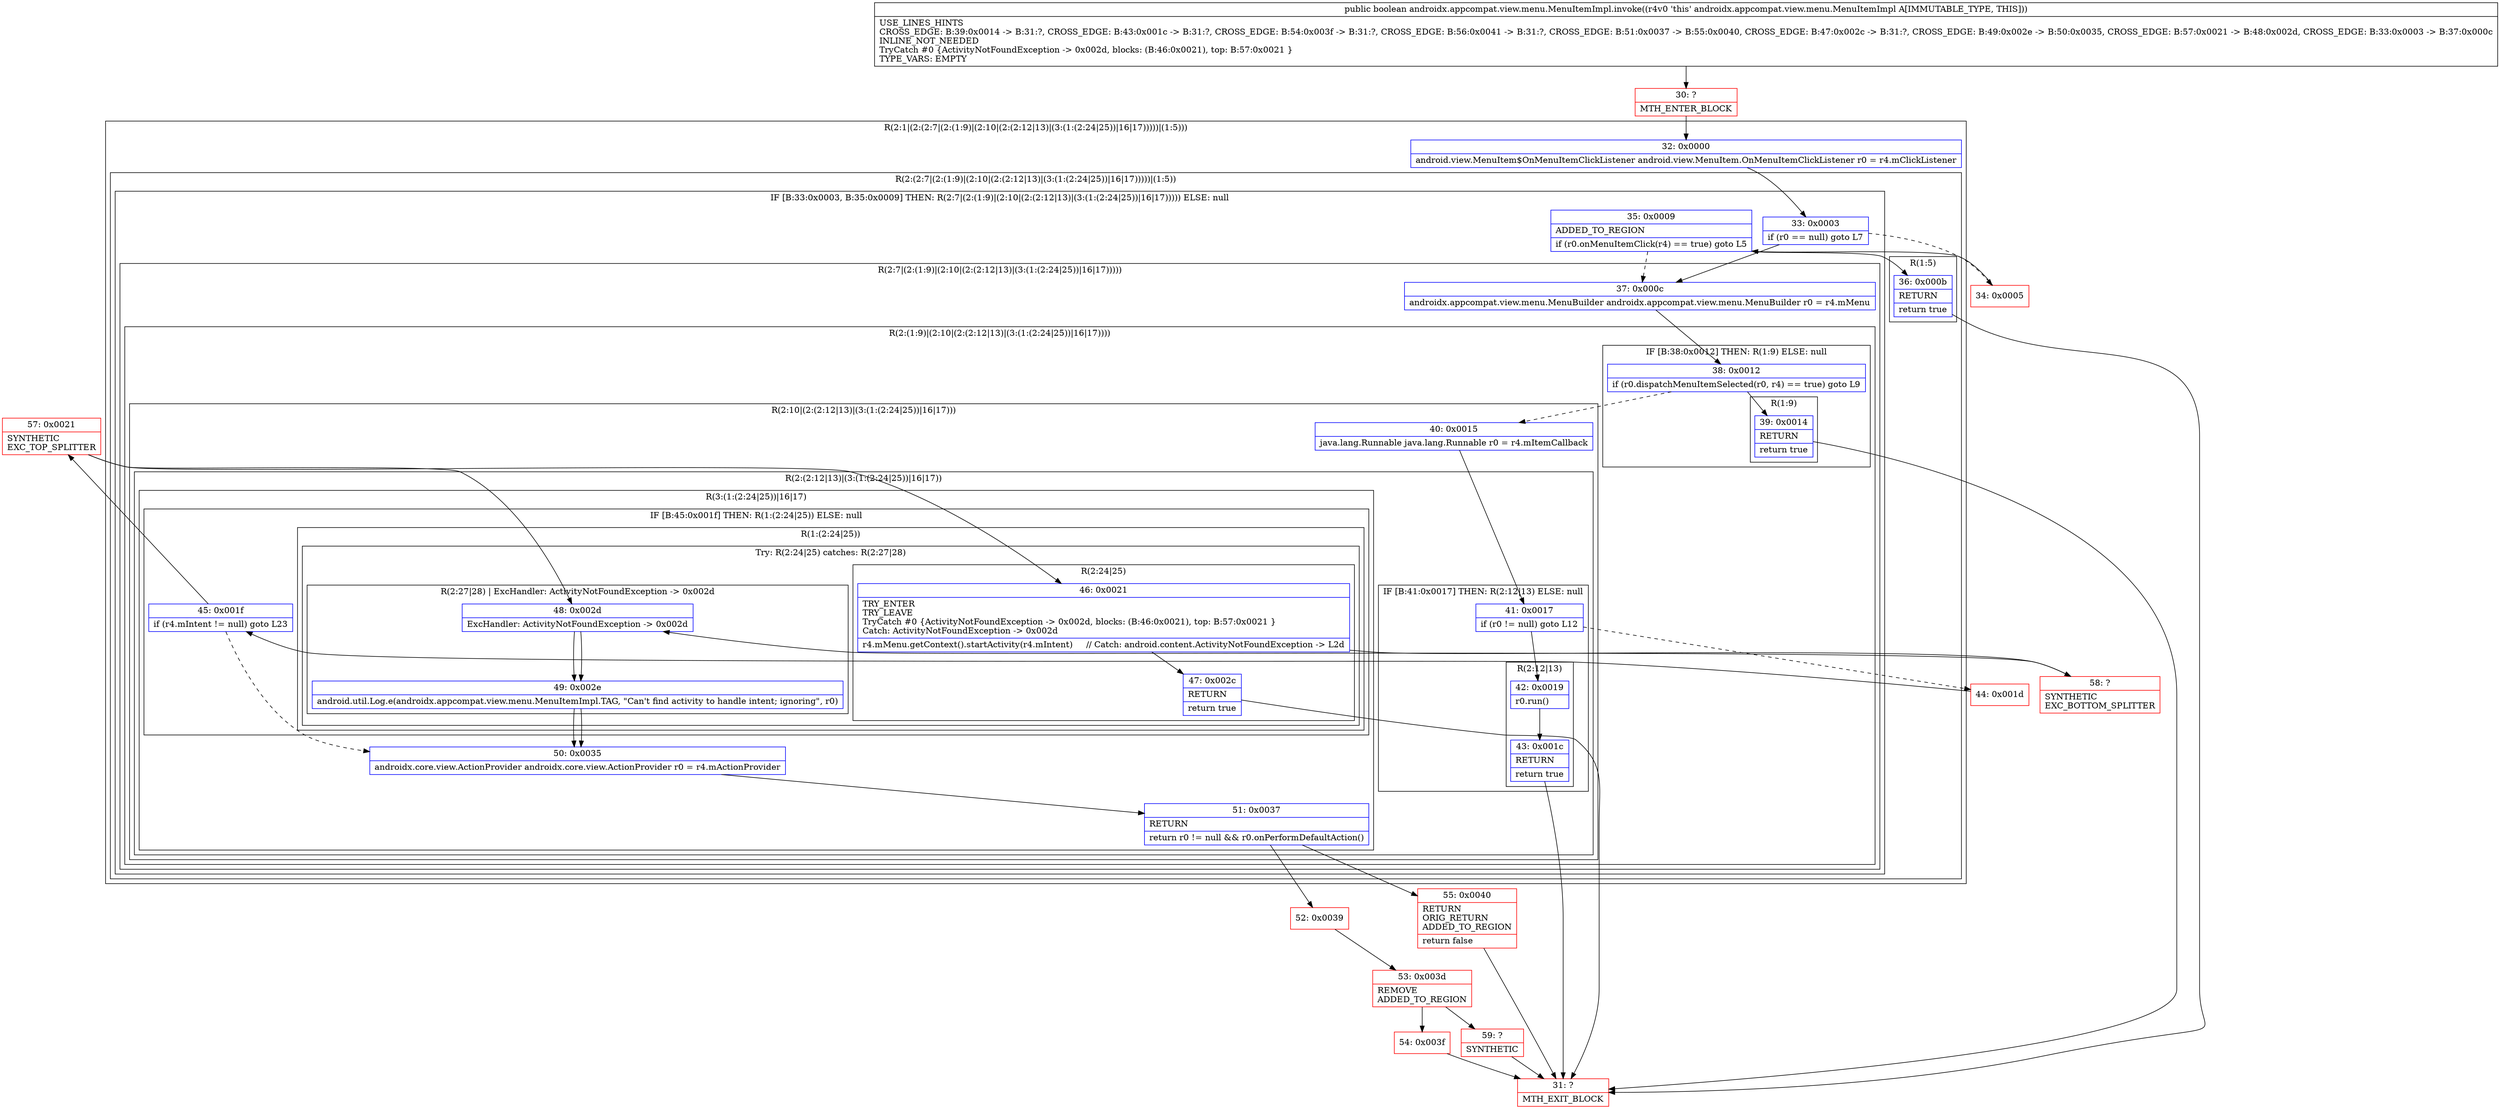 digraph "CFG forandroidx.appcompat.view.menu.MenuItemImpl.invoke()Z" {
subgraph cluster_Region_1321923866 {
label = "R(2:1|(2:(2:7|(2:(1:9)|(2:10|(2:(2:12|13)|(3:(1:(2:24|25))|16|17)))))|(1:5)))";
node [shape=record,color=blue];
Node_32 [shape=record,label="{32\:\ 0x0000|android.view.MenuItem$OnMenuItemClickListener android.view.MenuItem.OnMenuItemClickListener r0 = r4.mClickListener\l}"];
subgraph cluster_Region_288185467 {
label = "R(2:(2:7|(2:(1:9)|(2:10|(2:(2:12|13)|(3:(1:(2:24|25))|16|17)))))|(1:5))";
node [shape=record,color=blue];
subgraph cluster_IfRegion_1828060776 {
label = "IF [B:33:0x0003, B:35:0x0009] THEN: R(2:7|(2:(1:9)|(2:10|(2:(2:12|13)|(3:(1:(2:24|25))|16|17))))) ELSE: null";
node [shape=record,color=blue];
Node_33 [shape=record,label="{33\:\ 0x0003|if (r0 == null) goto L7\l}"];
Node_35 [shape=record,label="{35\:\ 0x0009|ADDED_TO_REGION\l|if (r0.onMenuItemClick(r4) == true) goto L5\l}"];
subgraph cluster_Region_245557169 {
label = "R(2:7|(2:(1:9)|(2:10|(2:(2:12|13)|(3:(1:(2:24|25))|16|17)))))";
node [shape=record,color=blue];
Node_37 [shape=record,label="{37\:\ 0x000c|androidx.appcompat.view.menu.MenuBuilder androidx.appcompat.view.menu.MenuBuilder r0 = r4.mMenu\l}"];
subgraph cluster_Region_1519296502 {
label = "R(2:(1:9)|(2:10|(2:(2:12|13)|(3:(1:(2:24|25))|16|17))))";
node [shape=record,color=blue];
subgraph cluster_IfRegion_644420755 {
label = "IF [B:38:0x0012] THEN: R(1:9) ELSE: null";
node [shape=record,color=blue];
Node_38 [shape=record,label="{38\:\ 0x0012|if (r0.dispatchMenuItemSelected(r0, r4) == true) goto L9\l}"];
subgraph cluster_Region_950977772 {
label = "R(1:9)";
node [shape=record,color=blue];
Node_39 [shape=record,label="{39\:\ 0x0014|RETURN\l|return true\l}"];
}
}
subgraph cluster_Region_1066551137 {
label = "R(2:10|(2:(2:12|13)|(3:(1:(2:24|25))|16|17)))";
node [shape=record,color=blue];
Node_40 [shape=record,label="{40\:\ 0x0015|java.lang.Runnable java.lang.Runnable r0 = r4.mItemCallback\l}"];
subgraph cluster_Region_1413307783 {
label = "R(2:(2:12|13)|(3:(1:(2:24|25))|16|17))";
node [shape=record,color=blue];
subgraph cluster_IfRegion_2094528581 {
label = "IF [B:41:0x0017] THEN: R(2:12|13) ELSE: null";
node [shape=record,color=blue];
Node_41 [shape=record,label="{41\:\ 0x0017|if (r0 != null) goto L12\l}"];
subgraph cluster_Region_1708197633 {
label = "R(2:12|13)";
node [shape=record,color=blue];
Node_42 [shape=record,label="{42\:\ 0x0019|r0.run()\l}"];
Node_43 [shape=record,label="{43\:\ 0x001c|RETURN\l|return true\l}"];
}
}
subgraph cluster_Region_200432292 {
label = "R(3:(1:(2:24|25))|16|17)";
node [shape=record,color=blue];
subgraph cluster_IfRegion_797449727 {
label = "IF [B:45:0x001f] THEN: R(1:(2:24|25)) ELSE: null";
node [shape=record,color=blue];
Node_45 [shape=record,label="{45\:\ 0x001f|if (r4.mIntent != null) goto L23\l}"];
subgraph cluster_Region_30885591 {
label = "R(1:(2:24|25))";
node [shape=record,color=blue];
subgraph cluster_TryCatchRegion_1326476197 {
label = "Try: R(2:24|25) catches: R(2:27|28)";
node [shape=record,color=blue];
subgraph cluster_Region_1904203429 {
label = "R(2:24|25)";
node [shape=record,color=blue];
Node_46 [shape=record,label="{46\:\ 0x0021|TRY_ENTER\lTRY_LEAVE\lTryCatch #0 \{ActivityNotFoundException \-\> 0x002d, blocks: (B:46:0x0021), top: B:57:0x0021 \}\lCatch: ActivityNotFoundException \-\> 0x002d\l|r4.mMenu.getContext().startActivity(r4.mIntent)     \/\/ Catch: android.content.ActivityNotFoundException \-\> L2d\l}"];
Node_47 [shape=record,label="{47\:\ 0x002c|RETURN\l|return true\l}"];
}
subgraph cluster_Region_511134352 {
label = "R(2:27|28) | ExcHandler: ActivityNotFoundException \-\> 0x002d\l";
node [shape=record,color=blue];
Node_48 [shape=record,label="{48\:\ 0x002d|ExcHandler: ActivityNotFoundException \-\> 0x002d\l}"];
Node_49 [shape=record,label="{49\:\ 0x002e|android.util.Log.e(androidx.appcompat.view.menu.MenuItemImpl.TAG, \"Can't find activity to handle intent; ignoring\", r0)\l}"];
}
}
}
}
Node_50 [shape=record,label="{50\:\ 0x0035|androidx.core.view.ActionProvider androidx.core.view.ActionProvider r0 = r4.mActionProvider\l}"];
Node_51 [shape=record,label="{51\:\ 0x0037|RETURN\l|return r0 != null && r0.onPerformDefaultAction()\l}"];
}
}
}
}
}
}
subgraph cluster_Region_623724151 {
label = "R(1:5)";
node [shape=record,color=blue];
Node_36 [shape=record,label="{36\:\ 0x000b|RETURN\l|return true\l}"];
}
}
}
subgraph cluster_Region_511134352 {
label = "R(2:27|28) | ExcHandler: ActivityNotFoundException \-\> 0x002d\l";
node [shape=record,color=blue];
Node_48 [shape=record,label="{48\:\ 0x002d|ExcHandler: ActivityNotFoundException \-\> 0x002d\l}"];
Node_49 [shape=record,label="{49\:\ 0x002e|android.util.Log.e(androidx.appcompat.view.menu.MenuItemImpl.TAG, \"Can't find activity to handle intent; ignoring\", r0)\l}"];
}
Node_30 [shape=record,color=red,label="{30\:\ ?|MTH_ENTER_BLOCK\l}"];
Node_34 [shape=record,color=red,label="{34\:\ 0x0005}"];
Node_31 [shape=record,color=red,label="{31\:\ ?|MTH_EXIT_BLOCK\l}"];
Node_44 [shape=record,color=red,label="{44\:\ 0x001d}"];
Node_52 [shape=record,color=red,label="{52\:\ 0x0039}"];
Node_53 [shape=record,color=red,label="{53\:\ 0x003d|REMOVE\lADDED_TO_REGION\l}"];
Node_54 [shape=record,color=red,label="{54\:\ 0x003f}"];
Node_59 [shape=record,color=red,label="{59\:\ ?|SYNTHETIC\l}"];
Node_55 [shape=record,color=red,label="{55\:\ 0x0040|RETURN\lORIG_RETURN\lADDED_TO_REGION\l|return false\l}"];
Node_57 [shape=record,color=red,label="{57\:\ 0x0021|SYNTHETIC\lEXC_TOP_SPLITTER\l}"];
Node_58 [shape=record,color=red,label="{58\:\ ?|SYNTHETIC\lEXC_BOTTOM_SPLITTER\l}"];
MethodNode[shape=record,label="{public boolean androidx.appcompat.view.menu.MenuItemImpl.invoke((r4v0 'this' androidx.appcompat.view.menu.MenuItemImpl A[IMMUTABLE_TYPE, THIS]))  | USE_LINES_HINTS\lCROSS_EDGE: B:39:0x0014 \-\> B:31:?, CROSS_EDGE: B:43:0x001c \-\> B:31:?, CROSS_EDGE: B:54:0x003f \-\> B:31:?, CROSS_EDGE: B:56:0x0041 \-\> B:31:?, CROSS_EDGE: B:51:0x0037 \-\> B:55:0x0040, CROSS_EDGE: B:47:0x002c \-\> B:31:?, CROSS_EDGE: B:49:0x002e \-\> B:50:0x0035, CROSS_EDGE: B:57:0x0021 \-\> B:48:0x002d, CROSS_EDGE: B:33:0x0003 \-\> B:37:0x000c\lINLINE_NOT_NEEDED\lTryCatch #0 \{ActivityNotFoundException \-\> 0x002d, blocks: (B:46:0x0021), top: B:57:0x0021 \}\lTYPE_VARS: EMPTY\l}"];
MethodNode -> Node_30;Node_32 -> Node_33;
Node_33 -> Node_34[style=dashed];
Node_33 -> Node_37;
Node_35 -> Node_36;
Node_35 -> Node_37[style=dashed];
Node_37 -> Node_38;
Node_38 -> Node_39;
Node_38 -> Node_40[style=dashed];
Node_39 -> Node_31;
Node_40 -> Node_41;
Node_41 -> Node_42;
Node_41 -> Node_44[style=dashed];
Node_42 -> Node_43;
Node_43 -> Node_31;
Node_45 -> Node_50[style=dashed];
Node_45 -> Node_57;
Node_46 -> Node_47;
Node_46 -> Node_58;
Node_47 -> Node_31;
Node_48 -> Node_49;
Node_49 -> Node_50;
Node_50 -> Node_51;
Node_51 -> Node_52;
Node_51 -> Node_55;
Node_36 -> Node_31;
Node_48 -> Node_49;
Node_49 -> Node_50;
Node_30 -> Node_32;
Node_34 -> Node_35;
Node_44 -> Node_45;
Node_52 -> Node_53;
Node_53 -> Node_54;
Node_53 -> Node_59;
Node_54 -> Node_31;
Node_59 -> Node_31;
Node_55 -> Node_31;
Node_57 -> Node_46;
Node_57 -> Node_48;
Node_58 -> Node_48;
}

